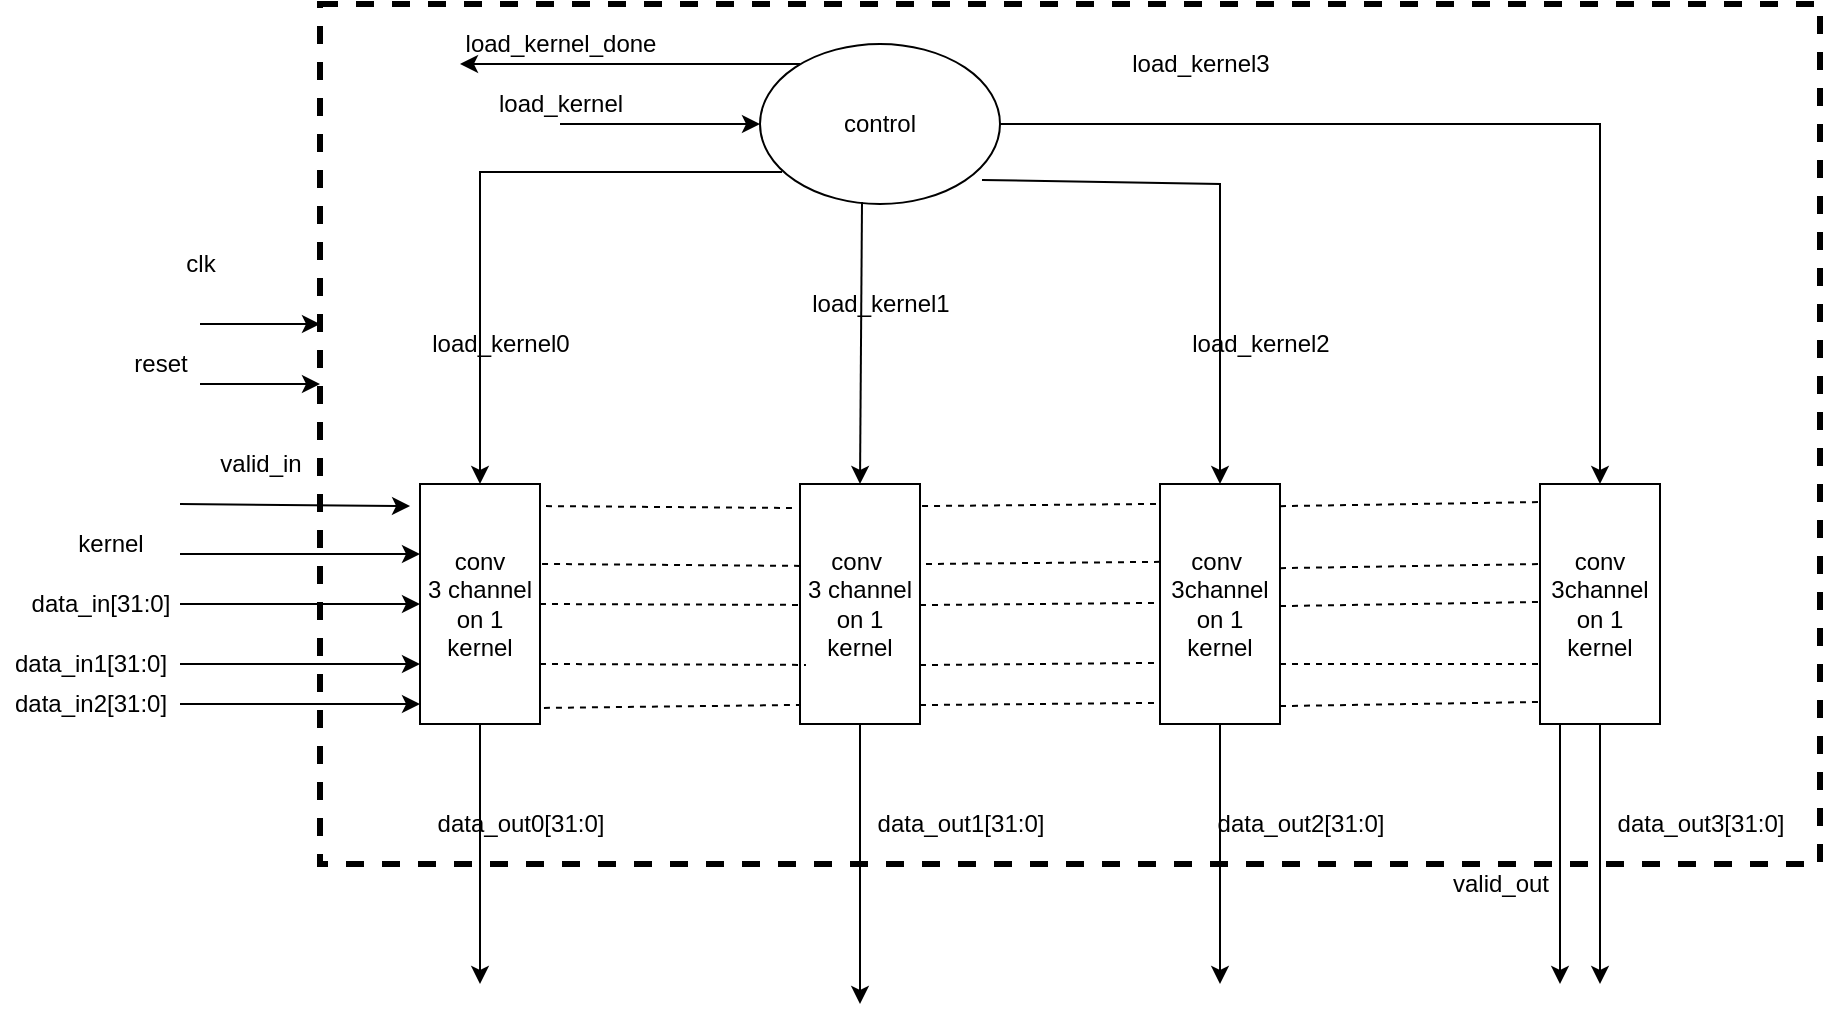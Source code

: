 <mxfile version="20.0.4" type="device"><diagram id="pgAZNPeryO0VJL7S8PPV" name="Page-1"><mxGraphModel dx="1952" dy="1718" grid="1" gridSize="10" guides="1" tooltips="1" connect="1" arrows="1" fold="1" page="1" pageScale="1" pageWidth="850" pageHeight="1100" math="0" shadow="0"><root><mxCell id="0"/><mxCell id="1" parent="0"/><mxCell id="R7htySDxLD-e01E-7jFC-65" style="edgeStyle=orthogonalEdgeStyle;rounded=0;orthogonalLoop=1;jettySize=auto;html=1;exitX=1;exitY=0.5;exitDx=0;exitDy=0;" parent="1" source="R7htySDxLD-e01E-7jFC-17" edge="1"><mxGeometry relative="1" as="geometry"><mxPoint x="160" y="480" as="targetPoint"/></mxGeometry></mxCell><mxCell id="R7htySDxLD-e01E-7jFC-17" value="conv&lt;br&gt;3 channel&lt;br&gt;on 1 kernel" style="rounded=0;whiteSpace=wrap;html=1;direction=south;" parent="1" vertex="1"><mxGeometry x="130" y="230" width="60" height="120" as="geometry"/></mxCell><mxCell id="R7htySDxLD-e01E-7jFC-66" style="edgeStyle=orthogonalEdgeStyle;rounded=0;orthogonalLoop=1;jettySize=auto;html=1;exitX=1;exitY=0.5;exitDx=0;exitDy=0;" parent="1" source="R7htySDxLD-e01E-7jFC-19" edge="1"><mxGeometry relative="1" as="geometry"><mxPoint x="350" y="490" as="targetPoint"/></mxGeometry></mxCell><mxCell id="R7htySDxLD-e01E-7jFC-19" value="conv&amp;nbsp;&lt;br&gt;3 channel&lt;br&gt;on 1 kernel" style="rounded=0;whiteSpace=wrap;html=1;direction=south;" parent="1" vertex="1"><mxGeometry x="320" y="230" width="60" height="120" as="geometry"/></mxCell><mxCell id="R7htySDxLD-e01E-7jFC-67" style="edgeStyle=orthogonalEdgeStyle;rounded=0;orthogonalLoop=1;jettySize=auto;html=1;exitX=1;exitY=0.5;exitDx=0;exitDy=0;" parent="1" source="R7htySDxLD-e01E-7jFC-20" edge="1"><mxGeometry relative="1" as="geometry"><mxPoint x="530" y="480" as="targetPoint"/></mxGeometry></mxCell><mxCell id="R7htySDxLD-e01E-7jFC-20" value="conv&amp;nbsp;&lt;br&gt;3channel&lt;br&gt;on 1 kernel" style="rounded=0;whiteSpace=wrap;html=1;direction=south;" parent="1" vertex="1"><mxGeometry x="500" y="230" width="60" height="120" as="geometry"/></mxCell><mxCell id="R7htySDxLD-e01E-7jFC-68" style="edgeStyle=orthogonalEdgeStyle;rounded=0;orthogonalLoop=1;jettySize=auto;html=1;exitX=1;exitY=0.5;exitDx=0;exitDy=0;" parent="1" source="R7htySDxLD-e01E-7jFC-21" edge="1"><mxGeometry relative="1" as="geometry"><mxPoint x="720" y="480" as="targetPoint"/></mxGeometry></mxCell><mxCell id="R7htySDxLD-e01E-7jFC-21" value="conv&lt;br&gt;3channel&lt;br&gt;on 1 kernel" style="rounded=0;whiteSpace=wrap;html=1;direction=south;" parent="1" vertex="1"><mxGeometry x="690" y="230" width="60" height="120" as="geometry"/></mxCell><mxCell id="R7htySDxLD-e01E-7jFC-22" value="" style="endArrow=classic;html=1;rounded=0;entryX=0.092;entryY=1.083;entryDx=0;entryDy=0;entryPerimeter=0;" parent="1" target="R7htySDxLD-e01E-7jFC-17" edge="1"><mxGeometry width="50" height="50" relative="1" as="geometry"><mxPoint x="10" y="240" as="sourcePoint"/><mxPoint x="490" y="260" as="targetPoint"/></mxGeometry></mxCell><mxCell id="R7htySDxLD-e01E-7jFC-23" value="valid_in" style="text;html=1;align=center;verticalAlign=middle;resizable=0;points=[];autosize=1;strokeColor=none;fillColor=none;" parent="1" vertex="1"><mxGeometry x="20" y="210" width="60" height="20" as="geometry"/></mxCell><mxCell id="R7htySDxLD-e01E-7jFC-24" value="" style="endArrow=classic;html=1;rounded=0;" parent="1" edge="1"><mxGeometry width="50" height="50" relative="1" as="geometry"><mxPoint x="10" y="265" as="sourcePoint"/><mxPoint x="130" y="265" as="targetPoint"/></mxGeometry></mxCell><mxCell id="R7htySDxLD-e01E-7jFC-25" value="kernel" style="text;html=1;align=center;verticalAlign=middle;resizable=0;points=[];autosize=1;strokeColor=none;fillColor=none;" parent="1" vertex="1"><mxGeometry x="-50" y="250" width="50" height="20" as="geometry"/></mxCell><mxCell id="R7htySDxLD-e01E-7jFC-26" value="" style="endArrow=classic;html=1;rounded=0;" parent="1" edge="1"><mxGeometry width="50" height="50" relative="1" as="geometry"><mxPoint x="10" y="290" as="sourcePoint"/><mxPoint x="130" y="290" as="targetPoint"/></mxGeometry></mxCell><mxCell id="R7htySDxLD-e01E-7jFC-27" value="data_in[31:0]" style="text;html=1;align=center;verticalAlign=middle;resizable=0;points=[];autosize=1;strokeColor=none;fillColor=none;" parent="1" vertex="1"><mxGeometry x="-70" y="280" width="80" height="20" as="geometry"/></mxCell><mxCell id="R7htySDxLD-e01E-7jFC-28" value="" style="endArrow=classic;html=1;rounded=0;" parent="1" edge="1"><mxGeometry width="50" height="50" relative="1" as="geometry"><mxPoint x="10" y="320" as="sourcePoint"/><mxPoint x="130" y="320" as="targetPoint"/></mxGeometry></mxCell><mxCell id="R7htySDxLD-e01E-7jFC-29" value="data_in1[31:0]" style="text;html=1;align=center;verticalAlign=middle;resizable=0;points=[];autosize=1;strokeColor=none;fillColor=none;" parent="1" vertex="1"><mxGeometry x="-80" y="310" width="90" height="20" as="geometry"/></mxCell><mxCell id="R7htySDxLD-e01E-7jFC-30" value="" style="endArrow=classic;html=1;rounded=0;entryX=0.917;entryY=1;entryDx=0;entryDy=0;entryPerimeter=0;" parent="1" target="R7htySDxLD-e01E-7jFC-17" edge="1"><mxGeometry width="50" height="50" relative="1" as="geometry"><mxPoint x="10" y="340" as="sourcePoint"/><mxPoint x="490" y="260" as="targetPoint"/></mxGeometry></mxCell><mxCell id="R7htySDxLD-e01E-7jFC-31" value="data_in2[31:0]" style="text;html=1;align=center;verticalAlign=middle;resizable=0;points=[];autosize=1;strokeColor=none;fillColor=none;" parent="1" vertex="1"><mxGeometry x="-80" y="330" width="90" height="20" as="geometry"/></mxCell><mxCell id="R7htySDxLD-e01E-7jFC-32" value="" style="endArrow=none;dashed=1;html=1;rounded=0;exitX=0.092;exitY=-0.05;exitDx=0;exitDy=0;exitPerimeter=0;entryX=0.1;entryY=1.067;entryDx=0;entryDy=0;entryPerimeter=0;" parent="1" source="R7htySDxLD-e01E-7jFC-17" target="R7htySDxLD-e01E-7jFC-19" edge="1"><mxGeometry width="50" height="50" relative="1" as="geometry"><mxPoint x="440" y="310" as="sourcePoint"/><mxPoint x="490" y="260" as="targetPoint"/></mxGeometry></mxCell><mxCell id="R7htySDxLD-e01E-7jFC-33" value="" style="endArrow=none;dashed=1;html=1;rounded=0;exitX=0.333;exitY=-0.017;exitDx=0;exitDy=0;exitPerimeter=0;entryX=0.1;entryY=1.067;entryDx=0;entryDy=0;entryPerimeter=0;" parent="1" source="R7htySDxLD-e01E-7jFC-17" edge="1"><mxGeometry width="50" height="50" relative="1" as="geometry"><mxPoint x="197.02" y="270.0" as="sourcePoint"/><mxPoint x="320" y="270.96" as="targetPoint"/></mxGeometry></mxCell><mxCell id="R7htySDxLD-e01E-7jFC-34" value="" style="endArrow=none;dashed=1;html=1;rounded=0;exitX=0.5;exitY=0;exitDx=0;exitDy=0;entryX=0.1;entryY=1.067;entryDx=0;entryDy=0;entryPerimeter=0;" parent="1" source="R7htySDxLD-e01E-7jFC-17" edge="1"><mxGeometry width="50" height="50" relative="1" as="geometry"><mxPoint x="197.02" y="289.5" as="sourcePoint"/><mxPoint x="320" y="290.46" as="targetPoint"/></mxGeometry></mxCell><mxCell id="R7htySDxLD-e01E-7jFC-35" value="" style="endArrow=none;dashed=1;html=1;rounded=0;exitX=0.75;exitY=0;exitDx=0;exitDy=0;entryX=0.1;entryY=1.067;entryDx=0;entryDy=0;entryPerimeter=0;" parent="1" source="R7htySDxLD-e01E-7jFC-17" edge="1"><mxGeometry width="50" height="50" relative="1" as="geometry"><mxPoint x="200" y="319.5" as="sourcePoint"/><mxPoint x="322.98" y="320.46" as="targetPoint"/></mxGeometry></mxCell><mxCell id="R7htySDxLD-e01E-7jFC-36" value="" style="endArrow=none;dashed=1;html=1;rounded=0;exitX=0.933;exitY=-0.033;exitDx=0;exitDy=0;exitPerimeter=0;entryX=0.1;entryY=1.067;entryDx=0;entryDy=0;entryPerimeter=0;" parent="1" source="R7htySDxLD-e01E-7jFC-17" edge="1"><mxGeometry width="50" height="50" relative="1" as="geometry"><mxPoint x="197.02" y="339.5" as="sourcePoint"/><mxPoint x="320" y="340.46" as="targetPoint"/></mxGeometry></mxCell><mxCell id="R7htySDxLD-e01E-7jFC-37" value="" style="endArrow=none;dashed=1;html=1;rounded=0;exitX=0.092;exitY=-0.017;exitDx=0;exitDy=0;exitPerimeter=0;entryX=0.083;entryY=1.033;entryDx=0;entryDy=0;entryPerimeter=0;" parent="1" source="R7htySDxLD-e01E-7jFC-19" target="R7htySDxLD-e01E-7jFC-20" edge="1"><mxGeometry width="50" height="50" relative="1" as="geometry"><mxPoint x="440" y="310" as="sourcePoint"/><mxPoint x="490" y="241" as="targetPoint"/></mxGeometry></mxCell><mxCell id="R7htySDxLD-e01E-7jFC-38" value="" style="endArrow=none;dashed=1;html=1;rounded=0;exitX=0.092;exitY=-0.017;exitDx=0;exitDy=0;exitPerimeter=0;entryX=0.083;entryY=1.033;entryDx=0;entryDy=0;entryPerimeter=0;" parent="1" edge="1"><mxGeometry width="50" height="50" relative="1" as="geometry"><mxPoint x="383" y="270.0" as="sourcePoint"/><mxPoint x="500" y="268.92" as="targetPoint"/></mxGeometry></mxCell><mxCell id="R7htySDxLD-e01E-7jFC-39" value="" style="endArrow=none;dashed=1;html=1;rounded=0;exitX=0.092;exitY=-0.017;exitDx=0;exitDy=0;exitPerimeter=0;entryX=0.083;entryY=1.033;entryDx=0;entryDy=0;entryPerimeter=0;" parent="1" edge="1"><mxGeometry width="50" height="50" relative="1" as="geometry"><mxPoint x="380" y="290.54" as="sourcePoint"/><mxPoint x="497" y="289.46" as="targetPoint"/></mxGeometry></mxCell><mxCell id="R7htySDxLD-e01E-7jFC-40" value="" style="endArrow=none;dashed=1;html=1;rounded=0;exitX=0.092;exitY=-0.017;exitDx=0;exitDy=0;exitPerimeter=0;entryX=0.083;entryY=1.033;entryDx=0;entryDy=0;entryPerimeter=0;" parent="1" edge="1"><mxGeometry width="50" height="50" relative="1" as="geometry"><mxPoint x="380" y="320.54" as="sourcePoint"/><mxPoint x="497" y="319.46" as="targetPoint"/></mxGeometry></mxCell><mxCell id="R7htySDxLD-e01E-7jFC-41" value="" style="endArrow=none;dashed=1;html=1;rounded=0;exitX=0.092;exitY=-0.017;exitDx=0;exitDy=0;exitPerimeter=0;entryX=0.083;entryY=1.033;entryDx=0;entryDy=0;entryPerimeter=0;" parent="1" edge="1"><mxGeometry width="50" height="50" relative="1" as="geometry"><mxPoint x="380" y="340.54" as="sourcePoint"/><mxPoint x="497" y="339.46" as="targetPoint"/></mxGeometry></mxCell><mxCell id="R7htySDxLD-e01E-7jFC-42" value="" style="endArrow=none;dashed=1;html=1;rounded=0;exitX=0.092;exitY=-0.017;exitDx=0;exitDy=0;exitPerimeter=0;entryX=0.075;entryY=0.983;entryDx=0;entryDy=0;entryPerimeter=0;" parent="1" target="R7htySDxLD-e01E-7jFC-21" edge="1"><mxGeometry width="50" height="50" relative="1" as="geometry"><mxPoint x="560" y="241.08" as="sourcePoint"/><mxPoint x="677" y="240.0" as="targetPoint"/></mxGeometry></mxCell><mxCell id="R7htySDxLD-e01E-7jFC-43" value="" style="endArrow=none;dashed=1;html=1;rounded=0;exitX=0.092;exitY=-0.017;exitDx=0;exitDy=0;exitPerimeter=0;entryX=0.075;entryY=0.983;entryDx=0;entryDy=0;entryPerimeter=0;" parent="1" edge="1"><mxGeometry width="50" height="50" relative="1" as="geometry"><mxPoint x="560" y="272.08" as="sourcePoint"/><mxPoint x="691.02" y="270" as="targetPoint"/></mxGeometry></mxCell><mxCell id="R7htySDxLD-e01E-7jFC-44" value="" style="endArrow=none;dashed=1;html=1;rounded=0;exitX=0.092;exitY=-0.017;exitDx=0;exitDy=0;exitPerimeter=0;entryX=0.075;entryY=0.983;entryDx=0;entryDy=0;entryPerimeter=0;" parent="1" edge="1"><mxGeometry width="50" height="50" relative="1" as="geometry"><mxPoint x="560" y="291.04" as="sourcePoint"/><mxPoint x="691.02" y="288.96" as="targetPoint"/></mxGeometry></mxCell><mxCell id="R7htySDxLD-e01E-7jFC-45" value="" style="endArrow=none;dashed=1;html=1;rounded=0;entryX=0.75;entryY=1;entryDx=0;entryDy=0;" parent="1" target="R7htySDxLD-e01E-7jFC-21" edge="1"><mxGeometry width="50" height="50" relative="1" as="geometry"><mxPoint x="560" y="320" as="sourcePoint"/><mxPoint x="681.02" y="318.96" as="targetPoint"/></mxGeometry></mxCell><mxCell id="R7htySDxLD-e01E-7jFC-46" value="" style="endArrow=none;dashed=1;html=1;rounded=0;exitX=0.092;exitY=-0.017;exitDx=0;exitDy=0;exitPerimeter=0;entryX=0.075;entryY=0.983;entryDx=0;entryDy=0;entryPerimeter=0;" parent="1" edge="1"><mxGeometry width="50" height="50" relative="1" as="geometry"><mxPoint x="560" y="341.04" as="sourcePoint"/><mxPoint x="691.02" y="338.96" as="targetPoint"/></mxGeometry></mxCell><mxCell id="R7htySDxLD-e01E-7jFC-69" value="data_out0[31:0]" style="text;html=1;align=center;verticalAlign=middle;resizable=0;points=[];autosize=1;strokeColor=none;fillColor=none;" parent="1" vertex="1"><mxGeometry x="130" y="390" width="100" height="20" as="geometry"/></mxCell><mxCell id="R7htySDxLD-e01E-7jFC-70" value="data_out1[31:0]" style="text;html=1;align=center;verticalAlign=middle;resizable=0;points=[];autosize=1;strokeColor=none;fillColor=none;" parent="1" vertex="1"><mxGeometry x="350" y="390" width="100" height="20" as="geometry"/></mxCell><mxCell id="R7htySDxLD-e01E-7jFC-71" value="data_out2[31:0]" style="text;html=1;align=center;verticalAlign=middle;resizable=0;points=[];autosize=1;strokeColor=none;fillColor=none;" parent="1" vertex="1"><mxGeometry x="520" y="390" width="100" height="20" as="geometry"/></mxCell><mxCell id="R7htySDxLD-e01E-7jFC-72" value="data_out3[31:0]" style="text;html=1;align=center;verticalAlign=middle;resizable=0;points=[];autosize=1;strokeColor=none;fillColor=none;" parent="1" vertex="1"><mxGeometry x="720" y="390" width="100" height="20" as="geometry"/></mxCell><mxCell id="R7htySDxLD-e01E-7jFC-73" value="" style="endArrow=classic;html=1;rounded=0;" parent="1" edge="1"><mxGeometry width="50" height="50" relative="1" as="geometry"><mxPoint x="700" y="350" as="sourcePoint"/><mxPoint x="700" y="480" as="targetPoint"/></mxGeometry></mxCell><mxCell id="R7htySDxLD-e01E-7jFC-74" value="valid_out" style="text;html=1;align=center;verticalAlign=middle;resizable=0;points=[];autosize=1;strokeColor=none;fillColor=none;" parent="1" vertex="1"><mxGeometry x="640" y="420" width="60" height="20" as="geometry"/></mxCell><mxCell id="R7htySDxLD-e01E-7jFC-75" value="control" style="ellipse;whiteSpace=wrap;html=1;" parent="1" vertex="1"><mxGeometry x="300" y="10" width="120" height="80" as="geometry"/></mxCell><mxCell id="R7htySDxLD-e01E-7jFC-76" value="" style="endArrow=classic;html=1;rounded=0;entryX=0;entryY=0.5;entryDx=0;entryDy=0;" parent="1" target="R7htySDxLD-e01E-7jFC-75" edge="1"><mxGeometry width="50" height="50" relative="1" as="geometry"><mxPoint x="200" y="50" as="sourcePoint"/><mxPoint x="300" y="40" as="targetPoint"/></mxGeometry></mxCell><mxCell id="R7htySDxLD-e01E-7jFC-77" value="load_kernel" style="text;html=1;align=center;verticalAlign=middle;resizable=0;points=[];autosize=1;strokeColor=none;fillColor=none;" parent="1" vertex="1"><mxGeometry x="160" y="30" width="80" height="20" as="geometry"/></mxCell><mxCell id="R7htySDxLD-e01E-7jFC-78" value="" style="endArrow=classic;html=1;rounded=0;exitX=0.092;exitY=0.8;exitDx=0;exitDy=0;exitPerimeter=0;entryX=0;entryY=0.5;entryDx=0;entryDy=0;" parent="1" source="R7htySDxLD-e01E-7jFC-75" target="R7htySDxLD-e01E-7jFC-17" edge="1"><mxGeometry width="50" height="50" relative="1" as="geometry"><mxPoint x="440" y="150" as="sourcePoint"/><mxPoint x="490" y="100" as="targetPoint"/><Array as="points"><mxPoint x="160" y="74"/></Array></mxGeometry></mxCell><mxCell id="R7htySDxLD-e01E-7jFC-79" value="load_kernel0" style="text;html=1;align=center;verticalAlign=middle;resizable=0;points=[];autosize=1;strokeColor=none;fillColor=none;" parent="1" vertex="1"><mxGeometry x="130" y="150" width="80" height="20" as="geometry"/></mxCell><mxCell id="R7htySDxLD-e01E-7jFC-80" value="" style="endArrow=classic;html=1;rounded=0;exitX=0.425;exitY=0.988;exitDx=0;exitDy=0;entryX=0;entryY=0.5;entryDx=0;entryDy=0;exitPerimeter=0;" parent="1" source="R7htySDxLD-e01E-7jFC-75" target="R7htySDxLD-e01E-7jFC-19" edge="1"><mxGeometry width="50" height="50" relative="1" as="geometry"><mxPoint x="440" y="150" as="sourcePoint"/><mxPoint x="490" y="100" as="targetPoint"/></mxGeometry></mxCell><mxCell id="R7htySDxLD-e01E-7jFC-81" value="load_kernel1" style="text;html=1;align=center;verticalAlign=middle;resizable=0;points=[];autosize=1;strokeColor=none;fillColor=none;" parent="1" vertex="1"><mxGeometry x="320" y="130" width="80" height="20" as="geometry"/></mxCell><mxCell id="R7htySDxLD-e01E-7jFC-82" value="" style="endArrow=classic;html=1;rounded=0;exitX=0.925;exitY=0.85;exitDx=0;exitDy=0;exitPerimeter=0;entryX=0;entryY=0.5;entryDx=0;entryDy=0;" parent="1" source="R7htySDxLD-e01E-7jFC-75" target="R7htySDxLD-e01E-7jFC-20" edge="1"><mxGeometry width="50" height="50" relative="1" as="geometry"><mxPoint x="440" y="150" as="sourcePoint"/><mxPoint x="490" y="100" as="targetPoint"/><Array as="points"><mxPoint x="530" y="80"/></Array></mxGeometry></mxCell><mxCell id="R7htySDxLD-e01E-7jFC-83" value="load_kernel2" style="text;html=1;align=center;verticalAlign=middle;resizable=0;points=[];autosize=1;strokeColor=none;fillColor=none;" parent="1" vertex="1"><mxGeometry x="510" y="150" width="80" height="20" as="geometry"/></mxCell><mxCell id="R7htySDxLD-e01E-7jFC-84" value="" style="endArrow=classic;html=1;rounded=0;exitX=1;exitY=0.5;exitDx=0;exitDy=0;entryX=0;entryY=0.5;entryDx=0;entryDy=0;" parent="1" source="R7htySDxLD-e01E-7jFC-75" target="R7htySDxLD-e01E-7jFC-21" edge="1"><mxGeometry width="50" height="50" relative="1" as="geometry"><mxPoint x="440" y="150" as="sourcePoint"/><mxPoint x="490" y="100" as="targetPoint"/><Array as="points"><mxPoint x="720" y="50"/></Array></mxGeometry></mxCell><mxCell id="R7htySDxLD-e01E-7jFC-85" value="load_kernel3" style="text;html=1;align=center;verticalAlign=middle;resizable=0;points=[];autosize=1;strokeColor=none;fillColor=none;" parent="1" vertex="1"><mxGeometry x="480" y="10" width="80" height="20" as="geometry"/></mxCell><mxCell id="R7htySDxLD-e01E-7jFC-86" value="" style="endArrow=classic;html=1;rounded=0;" parent="1" edge="1"><mxGeometry width="50" height="50" relative="1" as="geometry"><mxPoint x="320" y="20" as="sourcePoint"/><mxPoint x="150" y="20" as="targetPoint"/></mxGeometry></mxCell><mxCell id="R7htySDxLD-e01E-7jFC-87" value="load_kernel_done" style="text;html=1;align=center;verticalAlign=middle;resizable=0;points=[];autosize=1;strokeColor=none;fillColor=none;" parent="1" vertex="1"><mxGeometry x="145" width="110" height="20" as="geometry"/></mxCell><mxCell id="GkcJ3OOA6Z5KoVGtgYqE-1" value="" style="rounded=0;whiteSpace=wrap;html=1;fillColor=none;dashed=1;strokeWidth=3;" parent="1" vertex="1"><mxGeometry x="80" y="-10" width="750" height="430" as="geometry"/></mxCell><mxCell id="GkcJ3OOA6Z5KoVGtgYqE-2" value="" style="endArrow=classic;html=1;rounded=0;" parent="1" edge="1"><mxGeometry width="50" height="50" relative="1" as="geometry"><mxPoint x="20" y="150" as="sourcePoint"/><mxPoint x="80" y="150" as="targetPoint"/></mxGeometry></mxCell><mxCell id="GkcJ3OOA6Z5KoVGtgYqE-3" value="clk" style="text;html=1;align=center;verticalAlign=middle;resizable=0;points=[];autosize=1;strokeColor=none;fillColor=none;" parent="1" vertex="1"><mxGeometry x="5" y="110" width="30" height="20" as="geometry"/></mxCell><mxCell id="GkcJ3OOA6Z5KoVGtgYqE-4" value="" style="endArrow=classic;html=1;rounded=0;" parent="1" edge="1"><mxGeometry width="50" height="50" relative="1" as="geometry"><mxPoint x="20" y="180" as="sourcePoint"/><mxPoint x="80" y="180" as="targetPoint"/></mxGeometry></mxCell><mxCell id="GkcJ3OOA6Z5KoVGtgYqE-5" value="reset" style="text;html=1;align=center;verticalAlign=middle;resizable=0;points=[];autosize=1;strokeColor=none;fillColor=none;" parent="1" vertex="1"><mxGeometry x="-20" y="160" width="40" height="20" as="geometry"/></mxCell></root></mxGraphModel></diagram></mxfile>